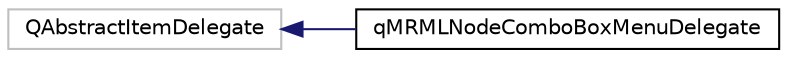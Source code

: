 digraph "Graphical Class Hierarchy"
{
  bgcolor="transparent";
  edge [fontname="Helvetica",fontsize="10",labelfontname="Helvetica",labelfontsize="10"];
  node [fontname="Helvetica",fontsize="10",shape=record];
  rankdir="LR";
  Node862 [label="QAbstractItemDelegate",height=0.2,width=0.4,color="grey75"];
  Node862 -> Node0 [dir="back",color="midnightblue",fontsize="10",style="solid",fontname="Helvetica"];
  Node0 [label="qMRMLNodeComboBoxMenuDelegate",height=0.2,width=0.4,color="black",URL="$classqMRMLNodeComboBoxMenuDelegate.html",tooltip="Abstract Item delegate to show unselectable items highlighed when the mouse is over them to give a fe..."];
}
